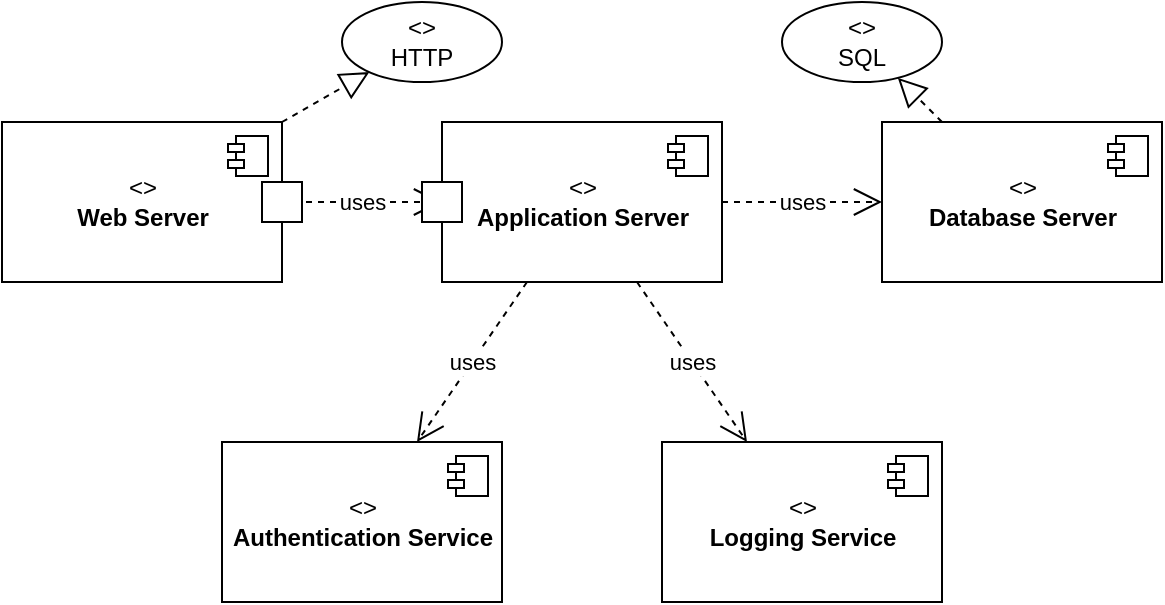 <mxfile>
    <diagram name="Component-Diagram" id="component-example">
        <mxGraphModel dx="1200" dy="800" grid="1" gridSize="10" guides="1" tooltips="1" connect="1" arrows="1" fold="1" page="1" pageScale="1" pageWidth="850" pageHeight="1100" math="0" shadow="0">
            <root>
                <mxCell id="0"/>
                <mxCell id="1" parent="0"/>
                
                <!-- Components -->
                <mxCell id="comp1" value="&lt;&lt;component&gt;&gt;&lt;br&gt;&lt;b&gt;Web Server&lt;/b&gt;" style="html=1;dropTarget=0;" vertex="1" parent="1">
                    <mxGeometry x="80" y="80" width="140" height="80" as="geometry"/>
                </mxCell>
                <mxCell id="comp1_tab" value="" style="shape=module;jettyWidth=8;jettyHeight=4;" vertex="1" parent="comp1">
                    <mxGeometry x="1" width="20" height="20" relative="1" as="geometry">
                        <mxPoint x="-27" y="7" as="offset"/>
                    </mxGeometry>
                </mxCell>
                
                <mxCell id="comp2" value="&lt;&lt;component&gt;&gt;&lt;br&gt;&lt;b&gt;Application Server&lt;/b&gt;" style="html=1;dropTarget=0;" vertex="1" parent="1">
                    <mxGeometry x="300" y="80" width="140" height="80" as="geometry"/>
                </mxCell>
                <mxCell id="comp2_tab" value="" style="shape=module;jettyWidth=8;jettyHeight=4;" vertex="1" parent="comp2">
                    <mxGeometry x="1" width="20" height="20" relative="1" as="geometry">
                        <mxPoint x="-27" y="7" as="offset"/>
                    </mxGeometry>
                </mxCell>
                
                <mxCell id="comp3" value="&lt;&lt;component&gt;&gt;&lt;br&gt;&lt;b&gt;Database Server&lt;/b&gt;" style="html=1;dropTarget=0;" vertex="1" parent="1">
                    <mxGeometry x="520" y="80" width="140" height="80" as="geometry"/>
                </mxCell>
                <mxCell id="comp3_tab" value="" style="shape=module;jettyWidth=8;jettyHeight=4;" vertex="1" parent="comp3">
                    <mxGeometry x="1" width="20" height="20" relative="1" as="geometry">
                        <mxPoint x="-27" y="7" as="offset"/>
                    </mxGeometry>
                </mxCell>
                
                <mxCell id="comp4" value="&lt;&lt;component&gt;&gt;&lt;br&gt;&lt;b&gt;Authentication Service&lt;/b&gt;" style="html=1;dropTarget=0;" vertex="1" parent="1">
                    <mxGeometry x="190" y="240" width="140" height="80" as="geometry"/>
                </mxCell>
                <mxCell id="comp4_tab" value="" style="shape=module;jettyWidth=8;jettyHeight=4;" vertex="1" parent="comp4">
                    <mxGeometry x="1" width="20" height="20" relative="1" as="geometry">
                        <mxPoint x="-27" y="7" as="offset"/>
                    </mxGeometry>
                </mxCell>
                
                <mxCell id="comp5" value="&lt;&lt;component&gt;&gt;&lt;br&gt;&lt;b&gt;Logging Service&lt;/b&gt;" style="html=1;dropTarget=0;" vertex="1" parent="1">
                    <mxGeometry x="410" y="240" width="140" height="80" as="geometry"/>
                </mxCell>
                <mxCell id="comp5_tab" value="" style="shape=module;jettyWidth=8;jettyHeight=4;" vertex="1" parent="comp5">
                    <mxGeometry x="1" width="20" height="20" relative="1" as="geometry">
                        <mxPoint x="-27" y="7" as="offset"/>
                    </mxGeometry>
                </mxCell>
                
                <!-- Interfaces -->
                <mxCell id="int1" value="&lt;&lt;interface&gt;&gt;&lt;br&gt;HTTP" style="ellipse;whiteSpace=wrap;html=1;" vertex="1" parent="1">
                    <mxGeometry x="250" y="20" width="80" height="40" as="geometry"/>
                </mxCell>
                
                <mxCell id="int2" value="&lt;&lt;interface&gt;&gt;&lt;br&gt;SQL" style="ellipse;whiteSpace=wrap;html=1;" vertex="1" parent="1">
                    <mxGeometry x="470" y="20" width="80" height="40" as="geometry"/>
                </mxCell>
                
                <!-- Dependencies -->
                <mxCell id="dep1" value="uses" style="endArrow=open;endFill=1;endSize=12;html=1;rounded=0;dashed=1;" edge="1" parent="1" source="comp1" target="comp2">
                    <mxGeometry width="160" relative="1" as="geometry">
                        <mxPoint x="220" y="120" as="sourcePoint"/>
                        <mxPoint x="300" y="120" as="targetPoint"/>
                    </mxGeometry>
                </mxCell>
                
                <mxCell id="dep2" value="uses" style="endArrow=open;endFill=1;endSize=12;html=1;rounded=0;dashed=1;" edge="1" parent="1" source="comp2" target="comp3">
                    <mxGeometry width="160" relative="1" as="geometry">
                        <mxPoint x="440" y="120" as="sourcePoint"/>
                        <mxPoint x="520" y="120" as="targetPoint"/>
                    </mxGeometry>
                </mxCell>
                
                <mxCell id="dep3" value="uses" style="endArrow=open;endFill=1;endSize=12;html=1;rounded=0;dashed=1;" edge="1" parent="1" source="comp2" target="comp4">
                    <mxGeometry width="160" relative="1" as="geometry">
                        <mxPoint x="340" y="160" as="sourcePoint"/>
                        <mxPoint x="280" y="240" as="targetPoint"/>
                    </mxGeometry>
                </mxCell>
                
                <mxCell id="dep4" value="uses" style="endArrow=open;endFill=1;endSize=12;html=1;rounded=0;dashed=1;" edge="1" parent="1" source="comp2" target="comp5">
                    <mxGeometry width="160" relative="1" as="geometry">
                        <mxPoint x="400" y="160" as="sourcePoint"/>
                        <mxPoint x="460" y="240" as="targetPoint"/>
                    </mxGeometry>
                </mxCell>
                
                <!-- Interface realizations -->
                <mxCell id="real1" value="" style="endArrow=block;dashed=1;endFill=0;endSize=12;html=1;rounded=0;" edge="1" parent="1" source="comp1" target="int1">
                    <mxGeometry width="160" relative="1" as="geometry">
                        <mxPoint x="180" y="80" as="sourcePoint"/>
                        <mxPoint x="270" y="60" as="targetPoint"/>
                    </mxGeometry>
                </mxCell>
                
                <mxCell id="real2" value="" style="endArrow=block;dashed=1;endFill=0;endSize=12;html=1;rounded=0;" edge="1" parent="1" source="comp3" target="int2">
                    <mxGeometry width="160" relative="1" as="geometry">
                        <mxPoint x="560" y="80" as="sourcePoint"/>
                        <mxPoint x="520" y="60" as="targetPoint"/>
                    </mxGeometry>
                </mxCell>
                
                <!-- Ports -->
                <mxCell id="port1" value="" style="html=1;shape=mxgraph.sysml.port;sysMLPortType=flowPort;" vertex="1" parent="1">
                    <mxGeometry x="210" y="110" width="20" height="20" as="geometry"/>
                </mxCell>
                
                <mxCell id="port2" value="" style="html=1;shape=mxgraph.sysml.port;sysMLPortType=flowPort;" vertex="1" parent="1">
                    <mxGeometry x="290" y="110" width="20" height="20" as="geometry"/>
                </mxCell>
            </root>
        </mxGraphModel>
    </diagram>
</mxfile>